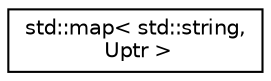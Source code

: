 digraph "Graphical Class Hierarchy"
{
  edge [fontname="Helvetica",fontsize="10",labelfontname="Helvetica",labelfontsize="10"];
  node [fontname="Helvetica",fontsize="10",shape=record];
  rankdir="LR";
  Node0 [label="std::map\< std::string,\l Uptr \>",height=0.2,width=0.4,color="black", fillcolor="white", style="filled",URL="$classstd_1_1map.html"];
}
